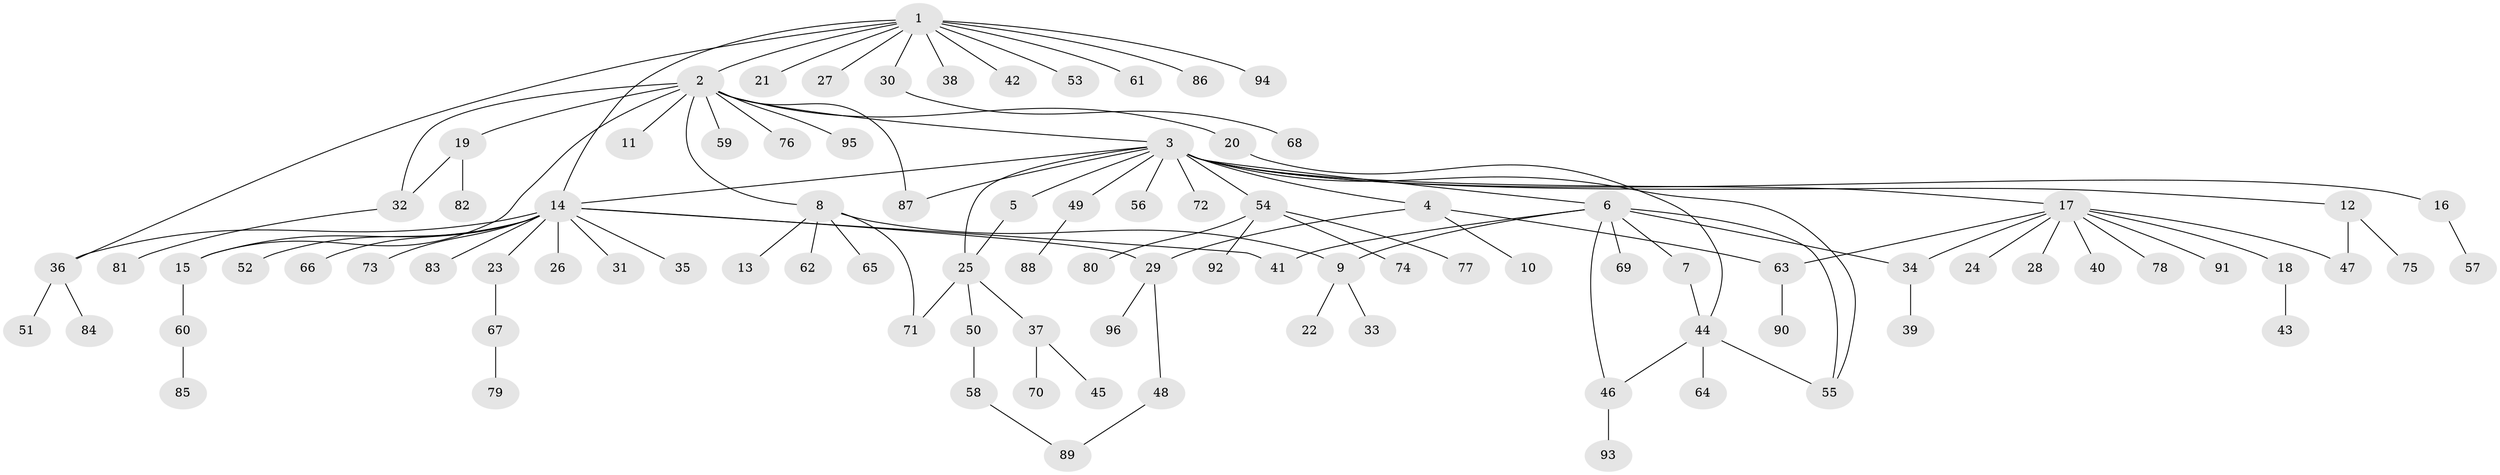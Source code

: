 // Generated by graph-tools (version 1.1) at 2025/26/03/09/25 03:26:08]
// undirected, 96 vertices, 113 edges
graph export_dot {
graph [start="1"]
  node [color=gray90,style=filled];
  1;
  2;
  3;
  4;
  5;
  6;
  7;
  8;
  9;
  10;
  11;
  12;
  13;
  14;
  15;
  16;
  17;
  18;
  19;
  20;
  21;
  22;
  23;
  24;
  25;
  26;
  27;
  28;
  29;
  30;
  31;
  32;
  33;
  34;
  35;
  36;
  37;
  38;
  39;
  40;
  41;
  42;
  43;
  44;
  45;
  46;
  47;
  48;
  49;
  50;
  51;
  52;
  53;
  54;
  55;
  56;
  57;
  58;
  59;
  60;
  61;
  62;
  63;
  64;
  65;
  66;
  67;
  68;
  69;
  70;
  71;
  72;
  73;
  74;
  75;
  76;
  77;
  78;
  79;
  80;
  81;
  82;
  83;
  84;
  85;
  86;
  87;
  88;
  89;
  90;
  91;
  92;
  93;
  94;
  95;
  96;
  1 -- 2;
  1 -- 14;
  1 -- 21;
  1 -- 27;
  1 -- 30;
  1 -- 36;
  1 -- 38;
  1 -- 42;
  1 -- 53;
  1 -- 61;
  1 -- 86;
  1 -- 94;
  2 -- 3;
  2 -- 8;
  2 -- 11;
  2 -- 15;
  2 -- 19;
  2 -- 20;
  2 -- 32;
  2 -- 59;
  2 -- 76;
  2 -- 87;
  2 -- 95;
  3 -- 4;
  3 -- 5;
  3 -- 6;
  3 -- 12;
  3 -- 14;
  3 -- 16;
  3 -- 17;
  3 -- 25;
  3 -- 49;
  3 -- 54;
  3 -- 55;
  3 -- 56;
  3 -- 72;
  3 -- 87;
  4 -- 10;
  4 -- 29;
  4 -- 63;
  5 -- 25;
  6 -- 7;
  6 -- 9;
  6 -- 34;
  6 -- 41;
  6 -- 46;
  6 -- 55;
  6 -- 69;
  7 -- 44;
  8 -- 9;
  8 -- 13;
  8 -- 62;
  8 -- 65;
  8 -- 71;
  9 -- 22;
  9 -- 33;
  12 -- 47;
  12 -- 75;
  14 -- 15;
  14 -- 23;
  14 -- 26;
  14 -- 29;
  14 -- 31;
  14 -- 35;
  14 -- 36;
  14 -- 41;
  14 -- 52;
  14 -- 66;
  14 -- 73;
  14 -- 83;
  15 -- 60;
  16 -- 57;
  17 -- 18;
  17 -- 24;
  17 -- 28;
  17 -- 34;
  17 -- 40;
  17 -- 47;
  17 -- 63;
  17 -- 78;
  17 -- 91;
  18 -- 43;
  19 -- 32;
  19 -- 82;
  20 -- 44;
  23 -- 67;
  25 -- 37;
  25 -- 50;
  25 -- 71;
  29 -- 48;
  29 -- 96;
  30 -- 68;
  32 -- 81;
  34 -- 39;
  36 -- 51;
  36 -- 84;
  37 -- 45;
  37 -- 70;
  44 -- 46;
  44 -- 55;
  44 -- 64;
  46 -- 93;
  48 -- 89;
  49 -- 88;
  50 -- 58;
  54 -- 74;
  54 -- 77;
  54 -- 80;
  54 -- 92;
  58 -- 89;
  60 -- 85;
  63 -- 90;
  67 -- 79;
}
